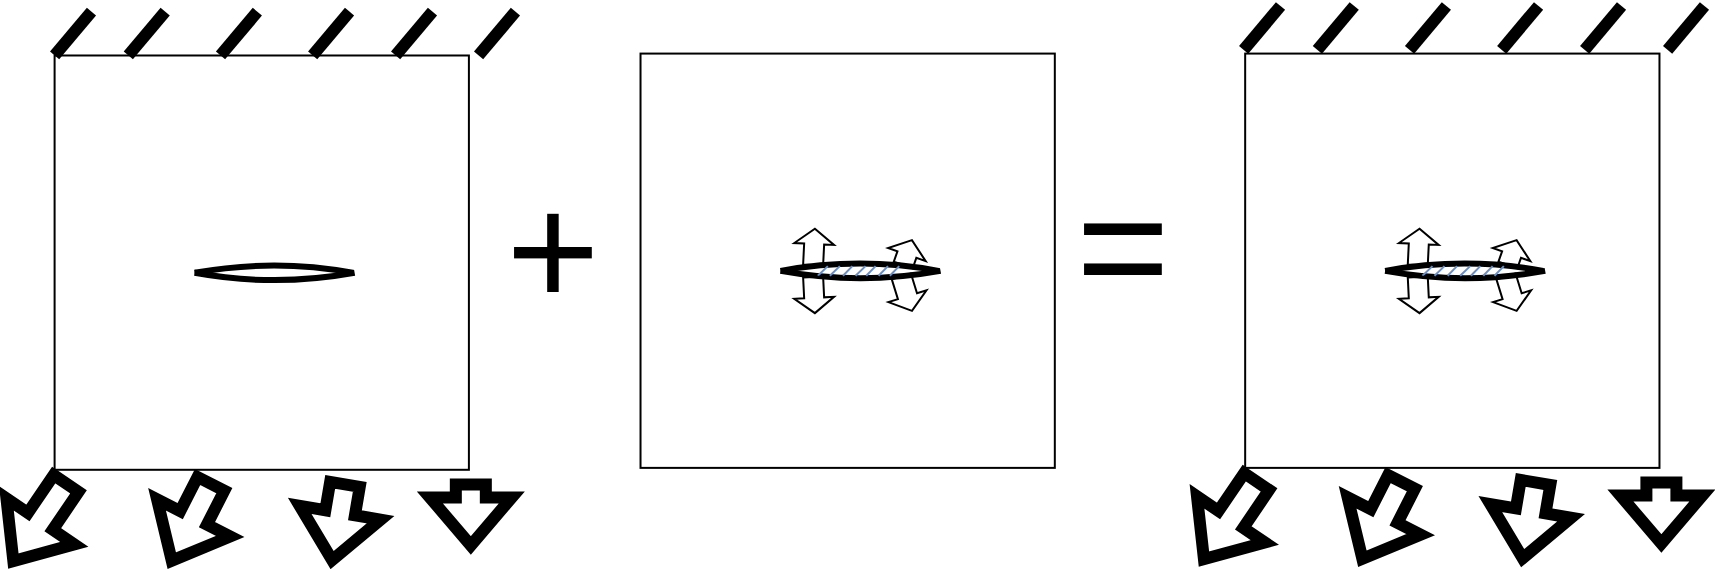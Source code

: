 <mxfile version="17.0.0" type="github">
  <diagram id="J5-MaVGMtkhbtzbR83I5" name="Page-1">
    <mxGraphModel dx="1831" dy="521" grid="0" gridSize="10" guides="1" tooltips="1" connect="1" arrows="1" fold="1" page="1" pageScale="1" pageWidth="850" pageHeight="1100" math="0" shadow="0">
      <root>
        <mxCell id="0" />
        <mxCell id="1" parent="0" />
        <mxCell id="GI2jge5THqdL87X3VJv0-83" value="" style="group" vertex="1" connectable="0" parent="1">
          <mxGeometry x="2" y="440" width="848" height="280" as="geometry" />
        </mxCell>
        <mxCell id="GI2jge5THqdL87X3VJv0-8" value="" style="group" vertex="1" connectable="0" parent="GI2jge5THqdL87X3VJv0-83">
          <mxGeometry y="2.867" width="252.715" height="277.133" as="geometry" />
        </mxCell>
        <mxCell id="SL7Pr_ITHsChF1TBJ-bq-1" value="" style="whiteSpace=wrap;html=1;aspect=fixed;" parent="GI2jge5THqdL87X3VJv0-8" vertex="1">
          <mxGeometry x="22.298" y="21.879" width="207.148" height="207.148" as="geometry" />
        </mxCell>
        <mxCell id="SL7Pr_ITHsChF1TBJ-bq-10" value="" style="shape=flexArrow;endArrow=classic;html=1;rounded=0;strokeWidth=6;" parent="GI2jge5THqdL87X3VJv0-8" edge="1">
          <mxGeometry width="50" height="50" relative="1" as="geometry">
            <mxPoint x="29.731" y="233.375" as="sourcePoint" />
            <mxPoint y="277.133" as="targetPoint" />
          </mxGeometry>
        </mxCell>
        <mxCell id="SL7Pr_ITHsChF1TBJ-bq-11" value="" style="shape=flexArrow;endArrow=classic;html=1;rounded=0;strokeWidth=6;" parent="GI2jge5THqdL87X3VJv0-8" edge="1">
          <mxGeometry width="50" height="50" relative="1" as="geometry">
            <mxPoint x="101.829" y="233.375" as="sourcePoint" />
            <mxPoint x="79.531" y="277.133" as="targetPoint" />
          </mxGeometry>
        </mxCell>
        <mxCell id="SL7Pr_ITHsChF1TBJ-bq-12" value="" style="shape=flexArrow;endArrow=classic;html=1;rounded=0;strokeWidth=6;" parent="GI2jge5THqdL87X3VJv0-8" edge="1">
          <mxGeometry width="50" height="50" relative="1" as="geometry">
            <mxPoint x="167.981" y="233.375" as="sourcePoint" />
            <mxPoint x="160.549" y="277.133" as="targetPoint" />
          </mxGeometry>
        </mxCell>
        <mxCell id="GI2jge5THqdL87X3VJv0-1" value="" style="group" vertex="1" connectable="0" parent="GI2jge5THqdL87X3VJv0-8">
          <mxGeometry x="22.298" width="230.417" height="21.879" as="geometry" />
        </mxCell>
        <mxCell id="SL7Pr_ITHsChF1TBJ-bq-2" value="" style="endArrow=none;html=1;rounded=0;strokeWidth=6;" parent="GI2jge5THqdL87X3VJv0-1" edge="1">
          <mxGeometry width="50" height="50" relative="1" as="geometry">
            <mxPoint y="21.879" as="sourcePoint" />
            <mxPoint x="18.433" as="targetPoint" />
          </mxGeometry>
        </mxCell>
        <mxCell id="SL7Pr_ITHsChF1TBJ-bq-3" value="" style="endArrow=none;html=1;rounded=0;strokeWidth=6;" parent="GI2jge5THqdL87X3VJv0-1" edge="1">
          <mxGeometry width="50" height="50" relative="1" as="geometry">
            <mxPoint x="36.867" y="21.879" as="sourcePoint" />
            <mxPoint x="55.3" as="targetPoint" />
          </mxGeometry>
        </mxCell>
        <mxCell id="SL7Pr_ITHsChF1TBJ-bq-4" value="" style="endArrow=none;html=1;rounded=0;strokeWidth=6;" parent="GI2jge5THqdL87X3VJv0-1" edge="1">
          <mxGeometry width="50" height="50" relative="1" as="geometry">
            <mxPoint x="82.95" y="21.879" as="sourcePoint" />
            <mxPoint x="101.383" as="targetPoint" />
          </mxGeometry>
        </mxCell>
        <mxCell id="SL7Pr_ITHsChF1TBJ-bq-5" value="" style="endArrow=none;html=1;rounded=0;strokeWidth=6;" parent="GI2jge5THqdL87X3VJv0-1" edge="1">
          <mxGeometry width="50" height="50" relative="1" as="geometry">
            <mxPoint x="129.033" y="21.879" as="sourcePoint" />
            <mxPoint x="147.467" as="targetPoint" />
          </mxGeometry>
        </mxCell>
        <mxCell id="SL7Pr_ITHsChF1TBJ-bq-6" value="" style="endArrow=none;html=1;rounded=0;strokeWidth=6;" parent="GI2jge5THqdL87X3VJv0-1" edge="1">
          <mxGeometry width="50" height="50" relative="1" as="geometry">
            <mxPoint x="170.508" y="21.879" as="sourcePoint" />
            <mxPoint x="188.942" as="targetPoint" />
          </mxGeometry>
        </mxCell>
        <mxCell id="SL7Pr_ITHsChF1TBJ-bq-7" value="" style="endArrow=none;html=1;rounded=0;strokeWidth=6;" parent="GI2jge5THqdL87X3VJv0-1" edge="1">
          <mxGeometry width="50" height="50" relative="1" as="geometry">
            <mxPoint x="211.983" y="21.879" as="sourcePoint" />
            <mxPoint x="230.417" as="targetPoint" />
          </mxGeometry>
        </mxCell>
        <mxCell id="GI2jge5THqdL87X3VJv0-2" value="" style="shape=flexArrow;endArrow=classic;html=1;rounded=0;strokeWidth=6;" edge="1" parent="GI2jge5THqdL87X3VJv0-8">
          <mxGeometry width="50" height="50" relative="1" as="geometry">
            <mxPoint x="230.417" y="233.375" as="sourcePoint" />
            <mxPoint x="230.417" y="269.84" as="targetPoint" />
          </mxGeometry>
        </mxCell>
        <mxCell id="GI2jge5THqdL87X3VJv0-7" value="" style="group" vertex="1" connectable="0" parent="GI2jge5THqdL87X3VJv0-8">
          <mxGeometry x="132.304" y="123.251" height="14.586" as="geometry" />
        </mxCell>
        <mxCell id="GI2jge5THqdL87X3VJv0-3" value="" style="curved=1;endArrow=none;html=1;rounded=0;endFill=0;strokeWidth=3;" edge="1" parent="GI2jge5THqdL87X3VJv0-7">
          <mxGeometry width="50" height="50" relative="1" as="geometry">
            <mxPoint x="-40" y="7.293" as="sourcePoint" />
            <mxPoint x="39" y="7.293" as="targetPoint" />
            <Array as="points">
              <mxPoint />
            </Array>
          </mxGeometry>
        </mxCell>
        <mxCell id="GI2jge5THqdL87X3VJv0-5" value="" style="curved=1;endArrow=none;html=1;rounded=0;endFill=0;strokeWidth=3;" edge="1" parent="GI2jge5THqdL87X3VJv0-7">
          <mxGeometry width="50" height="50" relative="1" as="geometry">
            <mxPoint x="40" y="7.293" as="sourcePoint" />
            <mxPoint x="-40" y="7.293" as="targetPoint" />
            <Array as="points">
              <mxPoint y="14.586" />
            </Array>
          </mxGeometry>
        </mxCell>
        <mxCell id="GI2jge5THqdL87X3VJv0-9" value="" style="group" vertex="1" connectable="0" parent="GI2jge5THqdL87X3VJv0-83">
          <mxGeometry x="292.962" y="1.911" width="252.715" height="277.133" as="geometry" />
        </mxCell>
        <mxCell id="GI2jge5THqdL87X3VJv0-10" value="" style="whiteSpace=wrap;html=1;aspect=fixed;" vertex="1" parent="GI2jge5THqdL87X3VJv0-9">
          <mxGeometry x="22.298" y="21.879" width="207.148" height="207.148" as="geometry" />
        </mxCell>
        <mxCell id="GI2jge5THqdL87X3VJv0-22" value="" style="group" vertex="1" connectable="0" parent="GI2jge5THqdL87X3VJv0-9">
          <mxGeometry x="132.304" y="123.251" height="14.586" as="geometry" />
        </mxCell>
        <mxCell id="GI2jge5THqdL87X3VJv0-23" value="" style="curved=1;endArrow=none;html=1;rounded=0;endFill=0;strokeWidth=3;" edge="1" parent="GI2jge5THqdL87X3VJv0-22">
          <mxGeometry width="50" height="50" relative="1" as="geometry">
            <mxPoint x="-40" y="7.293" as="sourcePoint" />
            <mxPoint x="39" y="7.293" as="targetPoint" />
            <Array as="points">
              <mxPoint />
            </Array>
          </mxGeometry>
        </mxCell>
        <mxCell id="GI2jge5THqdL87X3VJv0-24" value="" style="curved=1;endArrow=none;html=1;rounded=0;endFill=0;strokeWidth=3;" edge="1" parent="GI2jge5THqdL87X3VJv0-22">
          <mxGeometry width="50" height="50" relative="1" as="geometry">
            <mxPoint x="40" y="7.293" as="sourcePoint" />
            <mxPoint x="-40" y="7.293" as="targetPoint" />
            <Array as="points">
              <mxPoint y="14.586" />
            </Array>
          </mxGeometry>
        </mxCell>
        <mxCell id="GI2jge5THqdL87X3VJv0-31" value="" style="endArrow=none;html=1;rounded=0;strokeWidth=1;fillColor=#dae8fc;strokeColor=#6c8ebf;" edge="1" parent="GI2jge5THqdL87X3VJv0-22">
          <mxGeometry width="50" height="50" relative="1" as="geometry">
            <mxPoint x="-15.353" y="9.687" as="sourcePoint" />
            <mxPoint x="-10.353" y="4.908" as="targetPoint" />
            <Array as="points" />
          </mxGeometry>
        </mxCell>
        <mxCell id="GI2jge5THqdL87X3VJv0-34" value="" style="endArrow=none;html=1;rounded=0;strokeWidth=1;fillColor=#dae8fc;strokeColor=#6c8ebf;" edge="1" parent="GI2jge5THqdL87X3VJv0-22">
          <mxGeometry width="50" height="50" relative="1" as="geometry">
            <mxPoint x="-2.503" y="9.687" as="sourcePoint" />
            <mxPoint x="2.497" y="4.908" as="targetPoint" />
            <Array as="points" />
          </mxGeometry>
        </mxCell>
        <mxCell id="GI2jge5THqdL87X3VJv0-37" value="" style="endArrow=none;html=1;rounded=0;strokeWidth=1;fillColor=#dae8fc;strokeColor=#6c8ebf;" edge="1" parent="GI2jge5THqdL87X3VJv0-22">
          <mxGeometry width="50" height="50" relative="1" as="geometry">
            <mxPoint x="-21.353" y="9.687" as="sourcePoint" />
            <mxPoint x="-16.353" y="4.908" as="targetPoint" />
            <Array as="points" />
          </mxGeometry>
        </mxCell>
        <mxCell id="GI2jge5THqdL87X3VJv0-33" value="" style="endArrow=none;html=1;rounded=0;strokeWidth=1;fillColor=#dae8fc;strokeColor=#6c8ebf;" edge="1" parent="GI2jge5THqdL87X3VJv0-9">
          <mxGeometry width="50" height="50" relative="1" as="geometry">
            <mxPoint x="123.531" y="132.938" as="sourcePoint" />
            <mxPoint x="128.211" y="128.16" as="targetPoint" />
            <Array as="points" />
          </mxGeometry>
        </mxCell>
        <mxCell id="GI2jge5THqdL87X3VJv0-35" value="" style="endArrow=none;html=1;rounded=0;strokeWidth=1;fillColor=#dae8fc;strokeColor=#6c8ebf;" edge="1" parent="GI2jge5THqdL87X3VJv0-9">
          <mxGeometry width="50" height="50" relative="1" as="geometry">
            <mxPoint x="135.165" y="132.938" as="sourcePoint" />
            <mxPoint x="139.845" y="128.16" as="targetPoint" />
            <Array as="points" />
          </mxGeometry>
        </mxCell>
        <mxCell id="GI2jge5THqdL87X3VJv0-36" value="" style="endArrow=none;html=1;rounded=0;strokeWidth=1;fillColor=#dae8fc;strokeColor=#6c8ebf;" edge="1" parent="GI2jge5THqdL87X3VJv0-9">
          <mxGeometry width="50" height="50" relative="1" as="geometry">
            <mxPoint x="141.333" y="132.938" as="sourcePoint" />
            <mxPoint x="146.013" y="128.16" as="targetPoint" />
            <Array as="points" />
          </mxGeometry>
        </mxCell>
        <mxCell id="GI2jge5THqdL87X3VJv0-38" value="" style="endArrow=none;html=1;rounded=0;strokeWidth=1;fillColor=#dae8fc;strokeColor=#6c8ebf;" edge="1" parent="GI2jge5THqdL87X3VJv0-9">
          <mxGeometry width="50" height="50" relative="1" as="geometry">
            <mxPoint x="146.949" y="132.938" as="sourcePoint" />
            <mxPoint x="151.629" y="128.16" as="targetPoint" />
            <Array as="points" />
          </mxGeometry>
        </mxCell>
        <mxCell id="GI2jge5THqdL87X3VJv0-41" value="" style="shape=flexArrow;endArrow=classic;html=1;rounded=0;strokeWidth=1;endSize=2.217;startSize=1;endWidth=8.889;" edge="1" parent="GI2jge5THqdL87X3VJv0-9">
          <mxGeometry width="50" height="50" relative="1" as="geometry">
            <mxPoint x="108.574" y="128.083" as="sourcePoint" />
            <mxPoint x="109.51" y="108.942" as="targetPoint" />
          </mxGeometry>
        </mxCell>
        <mxCell id="GI2jge5THqdL87X3VJv0-43" value="" style="shape=flexArrow;endArrow=classic;html=1;rounded=0;strokeWidth=1;endSize=2.217;startSize=1;endWidth=8.889;" edge="1" parent="GI2jge5THqdL87X3VJv0-9">
          <mxGeometry width="50" height="50" relative="1" as="geometry">
            <mxPoint x="153.501" y="128.055" as="sourcePoint" />
            <mxPoint x="158.181" y="114.676" as="targetPoint" />
          </mxGeometry>
        </mxCell>
        <mxCell id="GI2jge5THqdL87X3VJv0-42" value="" style="shape=flexArrow;endArrow=classic;html=1;rounded=0;strokeWidth=1;endSize=2.217;startSize=1;endWidth=8.889;" edge="1" parent="GI2jge5THqdL87X3VJv0-9">
          <mxGeometry width="50" height="50" relative="1" as="geometry">
            <mxPoint x="108.574" y="133.062" as="sourcePoint" />
            <mxPoint x="109.51" y="152.146" as="targetPoint" />
          </mxGeometry>
        </mxCell>
        <mxCell id="GI2jge5THqdL87X3VJv0-44" value="" style="shape=flexArrow;endArrow=classic;html=1;rounded=0;strokeWidth=1;endSize=2.217;startSize=1;endWidth=8.889;" edge="1" parent="GI2jge5THqdL87X3VJv0-9">
          <mxGeometry width="50" height="50" relative="1" as="geometry">
            <mxPoint x="152.565" y="132.833" as="sourcePoint" />
            <mxPoint x="158.181" y="150.99" as="targetPoint" />
          </mxGeometry>
        </mxCell>
        <mxCell id="GI2jge5THqdL87X3VJv0-45" value="+" style="text;html=1;align=center;verticalAlign=middle;resizable=0;points=[];autosize=1;strokeColor=none;fillColor=none;fontSize=80;" vertex="1" parent="GI2jge5THqdL87X3VJv0-83">
          <mxGeometry x="242.419" y="71.672" width="57" height="100" as="geometry" />
        </mxCell>
        <mxCell id="GI2jge5THqdL87X3VJv0-74" value="" style="group" vertex="1" connectable="0" parent="GI2jge5THqdL87X3VJv0-83">
          <mxGeometry x="595.285" width="252.715" height="279.044" as="geometry" />
        </mxCell>
        <mxCell id="GI2jge5THqdL87X3VJv0-46" value="" style="group" vertex="1" connectable="0" parent="GI2jge5THqdL87X3VJv0-74">
          <mxGeometry y="1.911" width="252.715" height="277.133" as="geometry" />
        </mxCell>
        <mxCell id="GI2jge5THqdL87X3VJv0-47" value="" style="whiteSpace=wrap;html=1;aspect=fixed;" vertex="1" parent="GI2jge5THqdL87X3VJv0-46">
          <mxGeometry x="22.298" y="21.879" width="207.148" height="207.148" as="geometry" />
        </mxCell>
        <mxCell id="GI2jge5THqdL87X3VJv0-48" value="" style="group" vertex="1" connectable="0" parent="GI2jge5THqdL87X3VJv0-46">
          <mxGeometry x="132.304" y="123.251" height="14.586" as="geometry" />
        </mxCell>
        <mxCell id="GI2jge5THqdL87X3VJv0-49" value="" style="curved=1;endArrow=none;html=1;rounded=0;endFill=0;strokeWidth=3;" edge="1" parent="GI2jge5THqdL87X3VJv0-48">
          <mxGeometry width="50" height="50" relative="1" as="geometry">
            <mxPoint x="-40" y="7.293" as="sourcePoint" />
            <mxPoint x="39" y="7.293" as="targetPoint" />
            <Array as="points">
              <mxPoint />
            </Array>
          </mxGeometry>
        </mxCell>
        <mxCell id="GI2jge5THqdL87X3VJv0-50" value="" style="curved=1;endArrow=none;html=1;rounded=0;endFill=0;strokeWidth=3;" edge="1" parent="GI2jge5THqdL87X3VJv0-48">
          <mxGeometry width="50" height="50" relative="1" as="geometry">
            <mxPoint x="40" y="7.293" as="sourcePoint" />
            <mxPoint x="-40" y="7.293" as="targetPoint" />
            <Array as="points">
              <mxPoint y="14.586" />
            </Array>
          </mxGeometry>
        </mxCell>
        <mxCell id="GI2jge5THqdL87X3VJv0-51" value="" style="endArrow=none;html=1;rounded=0;strokeWidth=1;fillColor=#dae8fc;strokeColor=#6c8ebf;" edge="1" parent="GI2jge5THqdL87X3VJv0-48">
          <mxGeometry width="50" height="50" relative="1" as="geometry">
            <mxPoint x="-15.353" y="9.687" as="sourcePoint" />
            <mxPoint x="-10.353" y="4.908" as="targetPoint" />
            <Array as="points" />
          </mxGeometry>
        </mxCell>
        <mxCell id="GI2jge5THqdL87X3VJv0-52" value="" style="endArrow=none;html=1;rounded=0;strokeWidth=1;fillColor=#dae8fc;strokeColor=#6c8ebf;" edge="1" parent="GI2jge5THqdL87X3VJv0-48">
          <mxGeometry width="50" height="50" relative="1" as="geometry">
            <mxPoint x="-2.503" y="9.687" as="sourcePoint" />
            <mxPoint x="2.497" y="4.908" as="targetPoint" />
            <Array as="points" />
          </mxGeometry>
        </mxCell>
        <mxCell id="GI2jge5THqdL87X3VJv0-53" value="" style="endArrow=none;html=1;rounded=0;strokeWidth=1;fillColor=#dae8fc;strokeColor=#6c8ebf;" edge="1" parent="GI2jge5THqdL87X3VJv0-48">
          <mxGeometry width="50" height="50" relative="1" as="geometry">
            <mxPoint x="-21.353" y="9.687" as="sourcePoint" />
            <mxPoint x="-16.353" y="4.908" as="targetPoint" />
            <Array as="points" />
          </mxGeometry>
        </mxCell>
        <mxCell id="GI2jge5THqdL87X3VJv0-54" value="" style="endArrow=none;html=1;rounded=0;strokeWidth=1;fillColor=#dae8fc;strokeColor=#6c8ebf;" edge="1" parent="GI2jge5THqdL87X3VJv0-46">
          <mxGeometry width="50" height="50" relative="1" as="geometry">
            <mxPoint x="123.531" y="132.938" as="sourcePoint" />
            <mxPoint x="128.211" y="128.16" as="targetPoint" />
            <Array as="points" />
          </mxGeometry>
        </mxCell>
        <mxCell id="GI2jge5THqdL87X3VJv0-55" value="" style="endArrow=none;html=1;rounded=0;strokeWidth=1;fillColor=#dae8fc;strokeColor=#6c8ebf;" edge="1" parent="GI2jge5THqdL87X3VJv0-46">
          <mxGeometry width="50" height="50" relative="1" as="geometry">
            <mxPoint x="135.165" y="132.938" as="sourcePoint" />
            <mxPoint x="139.845" y="128.16" as="targetPoint" />
            <Array as="points" />
          </mxGeometry>
        </mxCell>
        <mxCell id="GI2jge5THqdL87X3VJv0-56" value="" style="endArrow=none;html=1;rounded=0;strokeWidth=1;fillColor=#dae8fc;strokeColor=#6c8ebf;" edge="1" parent="GI2jge5THqdL87X3VJv0-46">
          <mxGeometry width="50" height="50" relative="1" as="geometry">
            <mxPoint x="141.333" y="132.938" as="sourcePoint" />
            <mxPoint x="146.013" y="128.16" as="targetPoint" />
            <Array as="points" />
          </mxGeometry>
        </mxCell>
        <mxCell id="GI2jge5THqdL87X3VJv0-57" value="" style="endArrow=none;html=1;rounded=0;strokeWidth=1;fillColor=#dae8fc;strokeColor=#6c8ebf;" edge="1" parent="GI2jge5THqdL87X3VJv0-46">
          <mxGeometry width="50" height="50" relative="1" as="geometry">
            <mxPoint x="146.949" y="132.938" as="sourcePoint" />
            <mxPoint x="151.629" y="128.16" as="targetPoint" />
            <Array as="points" />
          </mxGeometry>
        </mxCell>
        <mxCell id="GI2jge5THqdL87X3VJv0-58" value="" style="shape=flexArrow;endArrow=classic;html=1;rounded=0;strokeWidth=1;endSize=2.217;startSize=1;endWidth=8.889;" edge="1" parent="GI2jge5THqdL87X3VJv0-46">
          <mxGeometry width="50" height="50" relative="1" as="geometry">
            <mxPoint x="108.574" y="128.083" as="sourcePoint" />
            <mxPoint x="109.51" y="108.942" as="targetPoint" />
          </mxGeometry>
        </mxCell>
        <mxCell id="GI2jge5THqdL87X3VJv0-59" value="" style="shape=flexArrow;endArrow=classic;html=1;rounded=0;strokeWidth=1;endSize=2.217;startSize=1;endWidth=8.889;" edge="1" parent="GI2jge5THqdL87X3VJv0-46">
          <mxGeometry width="50" height="50" relative="1" as="geometry">
            <mxPoint x="153.501" y="128.055" as="sourcePoint" />
            <mxPoint x="158.181" y="114.676" as="targetPoint" />
          </mxGeometry>
        </mxCell>
        <mxCell id="GI2jge5THqdL87X3VJv0-60" value="" style="shape=flexArrow;endArrow=classic;html=1;rounded=0;strokeWidth=1;endSize=2.217;startSize=1;endWidth=8.889;" edge="1" parent="GI2jge5THqdL87X3VJv0-46">
          <mxGeometry width="50" height="50" relative="1" as="geometry">
            <mxPoint x="108.574" y="133.062" as="sourcePoint" />
            <mxPoint x="109.51" y="152.146" as="targetPoint" />
          </mxGeometry>
        </mxCell>
        <mxCell id="GI2jge5THqdL87X3VJv0-61" value="" style="shape=flexArrow;endArrow=classic;html=1;rounded=0;strokeWidth=1;endSize=2.217;startSize=1;endWidth=8.889;" edge="1" parent="GI2jge5THqdL87X3VJv0-46">
          <mxGeometry width="50" height="50" relative="1" as="geometry">
            <mxPoint x="152.565" y="132.833" as="sourcePoint" />
            <mxPoint x="158.181" y="150.99" as="targetPoint" />
          </mxGeometry>
        </mxCell>
        <mxCell id="GI2jge5THqdL87X3VJv0-62" value="" style="shape=flexArrow;endArrow=classic;html=1;rounded=0;strokeWidth=6;" edge="1" parent="GI2jge5THqdL87X3VJv0-46">
          <mxGeometry width="50" height="50" relative="1" as="geometry">
            <mxPoint x="29.731" y="233.375" as="sourcePoint" />
            <mxPoint y="277.133" as="targetPoint" />
          </mxGeometry>
        </mxCell>
        <mxCell id="GI2jge5THqdL87X3VJv0-63" value="" style="shape=flexArrow;endArrow=classic;html=1;rounded=0;strokeWidth=6;" edge="1" parent="GI2jge5THqdL87X3VJv0-46">
          <mxGeometry width="50" height="50" relative="1" as="geometry">
            <mxPoint x="101.829" y="233.375" as="sourcePoint" />
            <mxPoint x="79.531" y="277.133" as="targetPoint" />
          </mxGeometry>
        </mxCell>
        <mxCell id="GI2jge5THqdL87X3VJv0-64" value="" style="shape=flexArrow;endArrow=classic;html=1;rounded=0;strokeWidth=6;" edge="1" parent="GI2jge5THqdL87X3VJv0-46">
          <mxGeometry width="50" height="50" relative="1" as="geometry">
            <mxPoint x="167.981" y="233.375" as="sourcePoint" />
            <mxPoint x="160.549" y="277.133" as="targetPoint" />
          </mxGeometry>
        </mxCell>
        <mxCell id="GI2jge5THqdL87X3VJv0-65" value="" style="shape=flexArrow;endArrow=classic;html=1;rounded=0;strokeWidth=6;" edge="1" parent="GI2jge5THqdL87X3VJv0-46">
          <mxGeometry width="50" height="50" relative="1" as="geometry">
            <mxPoint x="230.417" y="233.375" as="sourcePoint" />
            <mxPoint x="230.417" y="269.84" as="targetPoint" />
          </mxGeometry>
        </mxCell>
        <mxCell id="GI2jge5THqdL87X3VJv0-67" value="" style="group" vertex="1" connectable="0" parent="GI2jge5THqdL87X3VJv0-74">
          <mxGeometry x="21.531" width="230.417" height="21.879" as="geometry" />
        </mxCell>
        <mxCell id="GI2jge5THqdL87X3VJv0-68" value="" style="endArrow=none;html=1;rounded=0;strokeWidth=6;" edge="1" parent="GI2jge5THqdL87X3VJv0-67">
          <mxGeometry width="50" height="50" relative="1" as="geometry">
            <mxPoint y="21.879" as="sourcePoint" />
            <mxPoint x="18.433" as="targetPoint" />
          </mxGeometry>
        </mxCell>
        <mxCell id="GI2jge5THqdL87X3VJv0-69" value="" style="endArrow=none;html=1;rounded=0;strokeWidth=6;" edge="1" parent="GI2jge5THqdL87X3VJv0-67">
          <mxGeometry width="50" height="50" relative="1" as="geometry">
            <mxPoint x="36.867" y="21.879" as="sourcePoint" />
            <mxPoint x="55.3" as="targetPoint" />
          </mxGeometry>
        </mxCell>
        <mxCell id="GI2jge5THqdL87X3VJv0-70" value="" style="endArrow=none;html=1;rounded=0;strokeWidth=6;" edge="1" parent="GI2jge5THqdL87X3VJv0-67">
          <mxGeometry width="50" height="50" relative="1" as="geometry">
            <mxPoint x="82.95" y="21.879" as="sourcePoint" />
            <mxPoint x="101.383" as="targetPoint" />
          </mxGeometry>
        </mxCell>
        <mxCell id="GI2jge5THqdL87X3VJv0-71" value="" style="endArrow=none;html=1;rounded=0;strokeWidth=6;" edge="1" parent="GI2jge5THqdL87X3VJv0-67">
          <mxGeometry width="50" height="50" relative="1" as="geometry">
            <mxPoint x="129.033" y="21.879" as="sourcePoint" />
            <mxPoint x="147.467" as="targetPoint" />
          </mxGeometry>
        </mxCell>
        <mxCell id="GI2jge5THqdL87X3VJv0-72" value="" style="endArrow=none;html=1;rounded=0;strokeWidth=6;" edge="1" parent="GI2jge5THqdL87X3VJv0-67">
          <mxGeometry width="50" height="50" relative="1" as="geometry">
            <mxPoint x="170.508" y="21.879" as="sourcePoint" />
            <mxPoint x="188.942" as="targetPoint" />
          </mxGeometry>
        </mxCell>
        <mxCell id="GI2jge5THqdL87X3VJv0-73" value="" style="endArrow=none;html=1;rounded=0;strokeWidth=6;" edge="1" parent="GI2jge5THqdL87X3VJv0-67">
          <mxGeometry width="50" height="50" relative="1" as="geometry">
            <mxPoint x="211.983" y="21.879" as="sourcePoint" />
            <mxPoint x="230.417" as="targetPoint" />
          </mxGeometry>
        </mxCell>
        <mxCell id="GI2jge5THqdL87X3VJv0-82" value="=" style="text;html=1;align=center;verticalAlign=middle;resizable=0;points=[];autosize=1;strokeColor=none;fillColor=none;fontSize=80;" vertex="1" parent="GI2jge5THqdL87X3VJv0-83">
          <mxGeometry x="527.894" y="69.761" width="57" height="100" as="geometry" />
        </mxCell>
      </root>
    </mxGraphModel>
  </diagram>
</mxfile>
